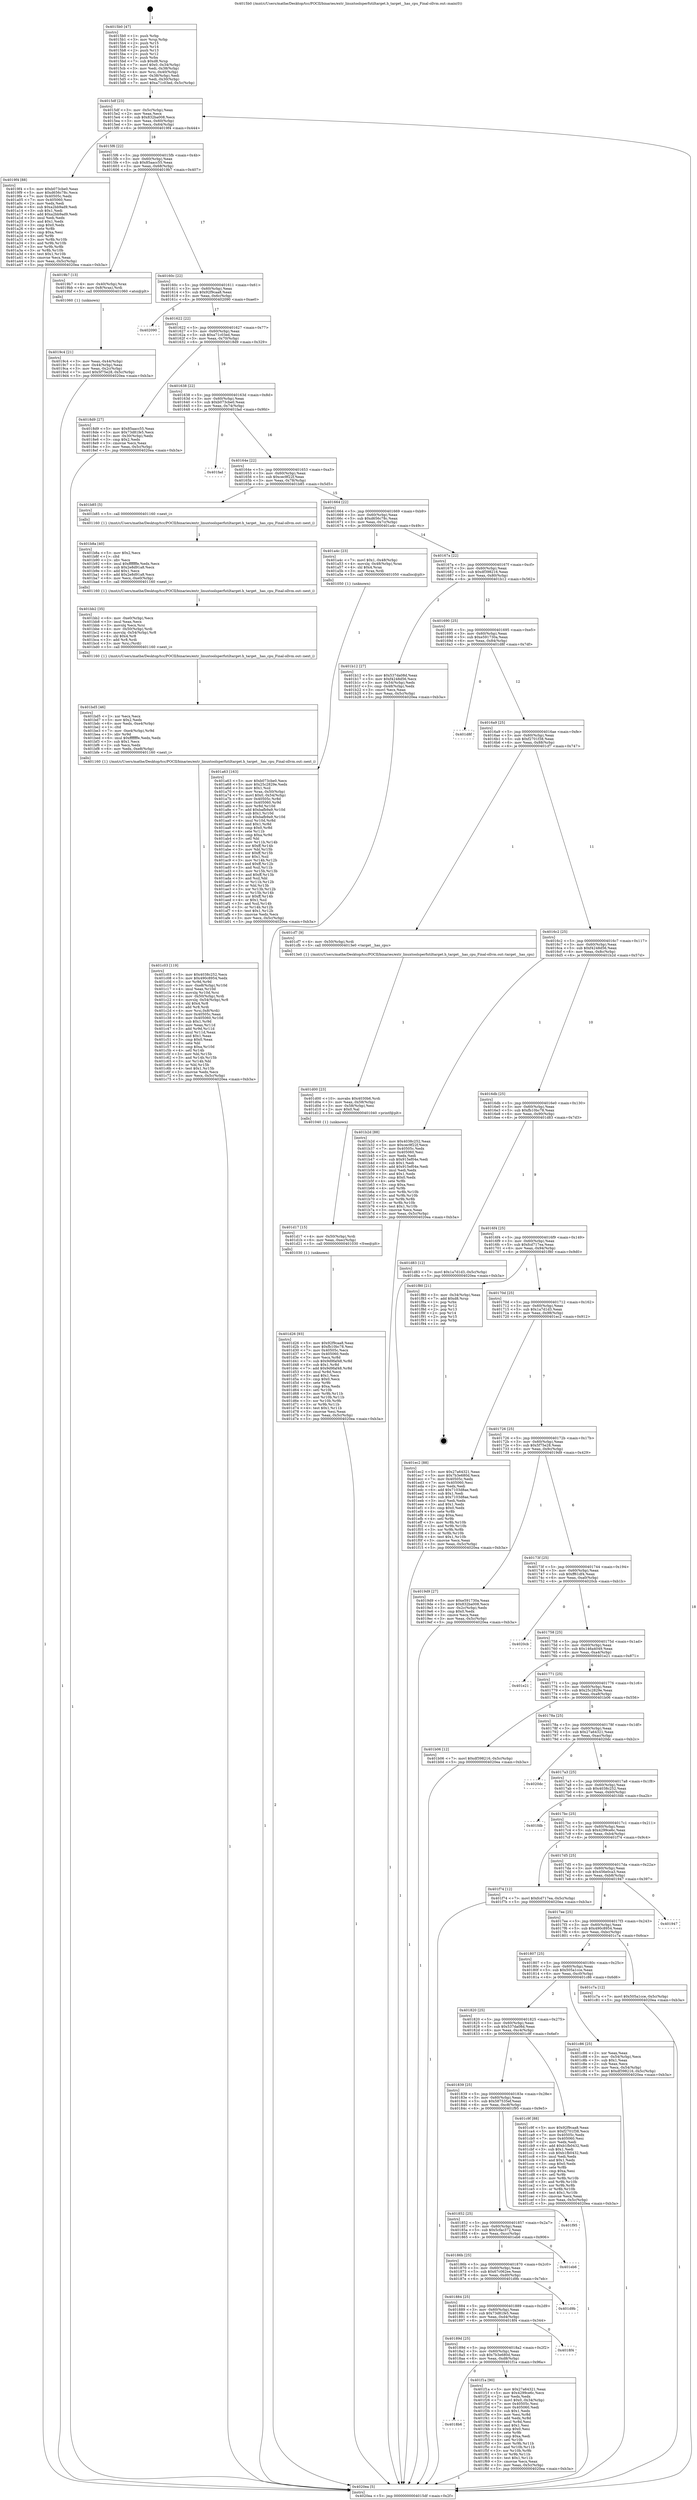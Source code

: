 digraph "0x4015b0" {
  label = "0x4015b0 (/mnt/c/Users/mathe/Desktop/tcc/POCII/binaries/extr_linuxtoolsperfutiltarget.h_target__has_cpu_Final-ollvm.out::main(0))"
  labelloc = "t"
  node[shape=record]

  Entry [label="",width=0.3,height=0.3,shape=circle,fillcolor=black,style=filled]
  "0x4015df" [label="{
     0x4015df [23]\l
     | [instrs]\l
     &nbsp;&nbsp;0x4015df \<+3\>: mov -0x5c(%rbp),%eax\l
     &nbsp;&nbsp;0x4015e2 \<+2\>: mov %eax,%ecx\l
     &nbsp;&nbsp;0x4015e4 \<+6\>: sub $0x832ba008,%ecx\l
     &nbsp;&nbsp;0x4015ea \<+3\>: mov %eax,-0x60(%rbp)\l
     &nbsp;&nbsp;0x4015ed \<+3\>: mov %ecx,-0x64(%rbp)\l
     &nbsp;&nbsp;0x4015f0 \<+6\>: je 00000000004019f4 \<main+0x444\>\l
  }"]
  "0x4019f4" [label="{
     0x4019f4 [88]\l
     | [instrs]\l
     &nbsp;&nbsp;0x4019f4 \<+5\>: mov $0xb073cbe0,%eax\l
     &nbsp;&nbsp;0x4019f9 \<+5\>: mov $0xd656c78c,%ecx\l
     &nbsp;&nbsp;0x4019fe \<+7\>: mov 0x40505c,%edx\l
     &nbsp;&nbsp;0x401a05 \<+7\>: mov 0x405060,%esi\l
     &nbsp;&nbsp;0x401a0c \<+2\>: mov %edx,%edi\l
     &nbsp;&nbsp;0x401a0e \<+6\>: sub $0xa2bb9ad9,%edi\l
     &nbsp;&nbsp;0x401a14 \<+3\>: sub $0x1,%edi\l
     &nbsp;&nbsp;0x401a17 \<+6\>: add $0xa2bb9ad9,%edi\l
     &nbsp;&nbsp;0x401a1d \<+3\>: imul %edi,%edx\l
     &nbsp;&nbsp;0x401a20 \<+3\>: and $0x1,%edx\l
     &nbsp;&nbsp;0x401a23 \<+3\>: cmp $0x0,%edx\l
     &nbsp;&nbsp;0x401a26 \<+4\>: sete %r8b\l
     &nbsp;&nbsp;0x401a2a \<+3\>: cmp $0xa,%esi\l
     &nbsp;&nbsp;0x401a2d \<+4\>: setl %r9b\l
     &nbsp;&nbsp;0x401a31 \<+3\>: mov %r8b,%r10b\l
     &nbsp;&nbsp;0x401a34 \<+3\>: and %r9b,%r10b\l
     &nbsp;&nbsp;0x401a37 \<+3\>: xor %r9b,%r8b\l
     &nbsp;&nbsp;0x401a3a \<+3\>: or %r8b,%r10b\l
     &nbsp;&nbsp;0x401a3d \<+4\>: test $0x1,%r10b\l
     &nbsp;&nbsp;0x401a41 \<+3\>: cmovne %ecx,%eax\l
     &nbsp;&nbsp;0x401a44 \<+3\>: mov %eax,-0x5c(%rbp)\l
     &nbsp;&nbsp;0x401a47 \<+5\>: jmp 00000000004020ea \<main+0xb3a\>\l
  }"]
  "0x4015f6" [label="{
     0x4015f6 [22]\l
     | [instrs]\l
     &nbsp;&nbsp;0x4015f6 \<+5\>: jmp 00000000004015fb \<main+0x4b\>\l
     &nbsp;&nbsp;0x4015fb \<+3\>: mov -0x60(%rbp),%eax\l
     &nbsp;&nbsp;0x4015fe \<+5\>: sub $0x85aacc55,%eax\l
     &nbsp;&nbsp;0x401603 \<+3\>: mov %eax,-0x68(%rbp)\l
     &nbsp;&nbsp;0x401606 \<+6\>: je 00000000004019b7 \<main+0x407\>\l
  }"]
  Exit [label="",width=0.3,height=0.3,shape=circle,fillcolor=black,style=filled,peripheries=2]
  "0x4019b7" [label="{
     0x4019b7 [13]\l
     | [instrs]\l
     &nbsp;&nbsp;0x4019b7 \<+4\>: mov -0x40(%rbp),%rax\l
     &nbsp;&nbsp;0x4019bb \<+4\>: mov 0x8(%rax),%rdi\l
     &nbsp;&nbsp;0x4019bf \<+5\>: call 0000000000401060 \<atoi@plt\>\l
     | [calls]\l
     &nbsp;&nbsp;0x401060 \{1\} (unknown)\l
  }"]
  "0x40160c" [label="{
     0x40160c [22]\l
     | [instrs]\l
     &nbsp;&nbsp;0x40160c \<+5\>: jmp 0000000000401611 \<main+0x61\>\l
     &nbsp;&nbsp;0x401611 \<+3\>: mov -0x60(%rbp),%eax\l
     &nbsp;&nbsp;0x401614 \<+5\>: sub $0x92f9caa8,%eax\l
     &nbsp;&nbsp;0x401619 \<+3\>: mov %eax,-0x6c(%rbp)\l
     &nbsp;&nbsp;0x40161c \<+6\>: je 0000000000402090 \<main+0xae0\>\l
  }"]
  "0x4018b6" [label="{
     0x4018b6\l
  }", style=dashed]
  "0x402090" [label="{
     0x402090\l
  }", style=dashed]
  "0x401622" [label="{
     0x401622 [22]\l
     | [instrs]\l
     &nbsp;&nbsp;0x401622 \<+5\>: jmp 0000000000401627 \<main+0x77\>\l
     &nbsp;&nbsp;0x401627 \<+3\>: mov -0x60(%rbp),%eax\l
     &nbsp;&nbsp;0x40162a \<+5\>: sub $0xa71c03ed,%eax\l
     &nbsp;&nbsp;0x40162f \<+3\>: mov %eax,-0x70(%rbp)\l
     &nbsp;&nbsp;0x401632 \<+6\>: je 00000000004018d9 \<main+0x329\>\l
  }"]
  "0x401f1a" [label="{
     0x401f1a [90]\l
     | [instrs]\l
     &nbsp;&nbsp;0x401f1a \<+5\>: mov $0x27a64321,%eax\l
     &nbsp;&nbsp;0x401f1f \<+5\>: mov $0x4299ce6c,%ecx\l
     &nbsp;&nbsp;0x401f24 \<+2\>: xor %edx,%edx\l
     &nbsp;&nbsp;0x401f26 \<+7\>: movl $0x0,-0x34(%rbp)\l
     &nbsp;&nbsp;0x401f2d \<+7\>: mov 0x40505c,%esi\l
     &nbsp;&nbsp;0x401f34 \<+7\>: mov 0x405060,%edi\l
     &nbsp;&nbsp;0x401f3b \<+3\>: sub $0x1,%edx\l
     &nbsp;&nbsp;0x401f3e \<+3\>: mov %esi,%r8d\l
     &nbsp;&nbsp;0x401f41 \<+3\>: add %edx,%r8d\l
     &nbsp;&nbsp;0x401f44 \<+4\>: imul %r8d,%esi\l
     &nbsp;&nbsp;0x401f48 \<+3\>: and $0x1,%esi\l
     &nbsp;&nbsp;0x401f4b \<+3\>: cmp $0x0,%esi\l
     &nbsp;&nbsp;0x401f4e \<+4\>: sete %r9b\l
     &nbsp;&nbsp;0x401f52 \<+3\>: cmp $0xa,%edi\l
     &nbsp;&nbsp;0x401f55 \<+4\>: setl %r10b\l
     &nbsp;&nbsp;0x401f59 \<+3\>: mov %r9b,%r11b\l
     &nbsp;&nbsp;0x401f5c \<+3\>: and %r10b,%r11b\l
     &nbsp;&nbsp;0x401f5f \<+3\>: xor %r10b,%r9b\l
     &nbsp;&nbsp;0x401f62 \<+3\>: or %r9b,%r11b\l
     &nbsp;&nbsp;0x401f65 \<+4\>: test $0x1,%r11b\l
     &nbsp;&nbsp;0x401f69 \<+3\>: cmovne %ecx,%eax\l
     &nbsp;&nbsp;0x401f6c \<+3\>: mov %eax,-0x5c(%rbp)\l
     &nbsp;&nbsp;0x401f6f \<+5\>: jmp 00000000004020ea \<main+0xb3a\>\l
  }"]
  "0x4018d9" [label="{
     0x4018d9 [27]\l
     | [instrs]\l
     &nbsp;&nbsp;0x4018d9 \<+5\>: mov $0x85aacc55,%eax\l
     &nbsp;&nbsp;0x4018de \<+5\>: mov $0x73d81fe5,%ecx\l
     &nbsp;&nbsp;0x4018e3 \<+3\>: mov -0x30(%rbp),%edx\l
     &nbsp;&nbsp;0x4018e6 \<+3\>: cmp $0x2,%edx\l
     &nbsp;&nbsp;0x4018e9 \<+3\>: cmovne %ecx,%eax\l
     &nbsp;&nbsp;0x4018ec \<+3\>: mov %eax,-0x5c(%rbp)\l
     &nbsp;&nbsp;0x4018ef \<+5\>: jmp 00000000004020ea \<main+0xb3a\>\l
  }"]
  "0x401638" [label="{
     0x401638 [22]\l
     | [instrs]\l
     &nbsp;&nbsp;0x401638 \<+5\>: jmp 000000000040163d \<main+0x8d\>\l
     &nbsp;&nbsp;0x40163d \<+3\>: mov -0x60(%rbp),%eax\l
     &nbsp;&nbsp;0x401640 \<+5\>: sub $0xb073cbe0,%eax\l
     &nbsp;&nbsp;0x401645 \<+3\>: mov %eax,-0x74(%rbp)\l
     &nbsp;&nbsp;0x401648 \<+6\>: je 0000000000401fad \<main+0x9fd\>\l
  }"]
  "0x4020ea" [label="{
     0x4020ea [5]\l
     | [instrs]\l
     &nbsp;&nbsp;0x4020ea \<+5\>: jmp 00000000004015df \<main+0x2f\>\l
  }"]
  "0x4015b0" [label="{
     0x4015b0 [47]\l
     | [instrs]\l
     &nbsp;&nbsp;0x4015b0 \<+1\>: push %rbp\l
     &nbsp;&nbsp;0x4015b1 \<+3\>: mov %rsp,%rbp\l
     &nbsp;&nbsp;0x4015b4 \<+2\>: push %r15\l
     &nbsp;&nbsp;0x4015b6 \<+2\>: push %r14\l
     &nbsp;&nbsp;0x4015b8 \<+2\>: push %r13\l
     &nbsp;&nbsp;0x4015ba \<+2\>: push %r12\l
     &nbsp;&nbsp;0x4015bc \<+1\>: push %rbx\l
     &nbsp;&nbsp;0x4015bd \<+7\>: sub $0xd8,%rsp\l
     &nbsp;&nbsp;0x4015c4 \<+7\>: movl $0x0,-0x34(%rbp)\l
     &nbsp;&nbsp;0x4015cb \<+3\>: mov %edi,-0x38(%rbp)\l
     &nbsp;&nbsp;0x4015ce \<+4\>: mov %rsi,-0x40(%rbp)\l
     &nbsp;&nbsp;0x4015d2 \<+3\>: mov -0x38(%rbp),%edi\l
     &nbsp;&nbsp;0x4015d5 \<+3\>: mov %edi,-0x30(%rbp)\l
     &nbsp;&nbsp;0x4015d8 \<+7\>: movl $0xa71c03ed,-0x5c(%rbp)\l
  }"]
  "0x4019c4" [label="{
     0x4019c4 [21]\l
     | [instrs]\l
     &nbsp;&nbsp;0x4019c4 \<+3\>: mov %eax,-0x44(%rbp)\l
     &nbsp;&nbsp;0x4019c7 \<+3\>: mov -0x44(%rbp),%eax\l
     &nbsp;&nbsp;0x4019ca \<+3\>: mov %eax,-0x2c(%rbp)\l
     &nbsp;&nbsp;0x4019cd \<+7\>: movl $0x5f75e28,-0x5c(%rbp)\l
     &nbsp;&nbsp;0x4019d4 \<+5\>: jmp 00000000004020ea \<main+0xb3a\>\l
  }"]
  "0x40189d" [label="{
     0x40189d [25]\l
     | [instrs]\l
     &nbsp;&nbsp;0x40189d \<+5\>: jmp 00000000004018a2 \<main+0x2f2\>\l
     &nbsp;&nbsp;0x4018a2 \<+3\>: mov -0x60(%rbp),%eax\l
     &nbsp;&nbsp;0x4018a5 \<+5\>: sub $0x7b3e680d,%eax\l
     &nbsp;&nbsp;0x4018aa \<+6\>: mov %eax,-0xd8(%rbp)\l
     &nbsp;&nbsp;0x4018b0 \<+6\>: je 0000000000401f1a \<main+0x96a\>\l
  }"]
  "0x401fad" [label="{
     0x401fad\l
  }", style=dashed]
  "0x40164e" [label="{
     0x40164e [22]\l
     | [instrs]\l
     &nbsp;&nbsp;0x40164e \<+5\>: jmp 0000000000401653 \<main+0xa3\>\l
     &nbsp;&nbsp;0x401653 \<+3\>: mov -0x60(%rbp),%eax\l
     &nbsp;&nbsp;0x401656 \<+5\>: sub $0xcec9f22f,%eax\l
     &nbsp;&nbsp;0x40165b \<+3\>: mov %eax,-0x78(%rbp)\l
     &nbsp;&nbsp;0x40165e \<+6\>: je 0000000000401b85 \<main+0x5d5\>\l
  }"]
  "0x4018f4" [label="{
     0x4018f4\l
  }", style=dashed]
  "0x401b85" [label="{
     0x401b85 [5]\l
     | [instrs]\l
     &nbsp;&nbsp;0x401b85 \<+5\>: call 0000000000401160 \<next_i\>\l
     | [calls]\l
     &nbsp;&nbsp;0x401160 \{1\} (/mnt/c/Users/mathe/Desktop/tcc/POCII/binaries/extr_linuxtoolsperfutiltarget.h_target__has_cpu_Final-ollvm.out::next_i)\l
  }"]
  "0x401664" [label="{
     0x401664 [22]\l
     | [instrs]\l
     &nbsp;&nbsp;0x401664 \<+5\>: jmp 0000000000401669 \<main+0xb9\>\l
     &nbsp;&nbsp;0x401669 \<+3\>: mov -0x60(%rbp),%eax\l
     &nbsp;&nbsp;0x40166c \<+5\>: sub $0xd656c78c,%eax\l
     &nbsp;&nbsp;0x401671 \<+3\>: mov %eax,-0x7c(%rbp)\l
     &nbsp;&nbsp;0x401674 \<+6\>: je 0000000000401a4c \<main+0x49c\>\l
  }"]
  "0x401884" [label="{
     0x401884 [25]\l
     | [instrs]\l
     &nbsp;&nbsp;0x401884 \<+5\>: jmp 0000000000401889 \<main+0x2d9\>\l
     &nbsp;&nbsp;0x401889 \<+3\>: mov -0x60(%rbp),%eax\l
     &nbsp;&nbsp;0x40188c \<+5\>: sub $0x73d81fe5,%eax\l
     &nbsp;&nbsp;0x401891 \<+6\>: mov %eax,-0xd4(%rbp)\l
     &nbsp;&nbsp;0x401897 \<+6\>: je 00000000004018f4 \<main+0x344\>\l
  }"]
  "0x401a4c" [label="{
     0x401a4c [23]\l
     | [instrs]\l
     &nbsp;&nbsp;0x401a4c \<+7\>: movl $0x1,-0x48(%rbp)\l
     &nbsp;&nbsp;0x401a53 \<+4\>: movslq -0x48(%rbp),%rax\l
     &nbsp;&nbsp;0x401a57 \<+4\>: shl $0x4,%rax\l
     &nbsp;&nbsp;0x401a5b \<+3\>: mov %rax,%rdi\l
     &nbsp;&nbsp;0x401a5e \<+5\>: call 0000000000401050 \<malloc@plt\>\l
     | [calls]\l
     &nbsp;&nbsp;0x401050 \{1\} (unknown)\l
  }"]
  "0x40167a" [label="{
     0x40167a [22]\l
     | [instrs]\l
     &nbsp;&nbsp;0x40167a \<+5\>: jmp 000000000040167f \<main+0xcf\>\l
     &nbsp;&nbsp;0x40167f \<+3\>: mov -0x60(%rbp),%eax\l
     &nbsp;&nbsp;0x401682 \<+5\>: sub $0xdf398216,%eax\l
     &nbsp;&nbsp;0x401687 \<+3\>: mov %eax,-0x80(%rbp)\l
     &nbsp;&nbsp;0x40168a \<+6\>: je 0000000000401b12 \<main+0x562\>\l
  }"]
  "0x401d9b" [label="{
     0x401d9b\l
  }", style=dashed]
  "0x401b12" [label="{
     0x401b12 [27]\l
     | [instrs]\l
     &nbsp;&nbsp;0x401b12 \<+5\>: mov $0x537da08d,%eax\l
     &nbsp;&nbsp;0x401b17 \<+5\>: mov $0xf4248d56,%ecx\l
     &nbsp;&nbsp;0x401b1c \<+3\>: mov -0x54(%rbp),%edx\l
     &nbsp;&nbsp;0x401b1f \<+3\>: cmp -0x48(%rbp),%edx\l
     &nbsp;&nbsp;0x401b22 \<+3\>: cmovl %ecx,%eax\l
     &nbsp;&nbsp;0x401b25 \<+3\>: mov %eax,-0x5c(%rbp)\l
     &nbsp;&nbsp;0x401b28 \<+5\>: jmp 00000000004020ea \<main+0xb3a\>\l
  }"]
  "0x401690" [label="{
     0x401690 [25]\l
     | [instrs]\l
     &nbsp;&nbsp;0x401690 \<+5\>: jmp 0000000000401695 \<main+0xe5\>\l
     &nbsp;&nbsp;0x401695 \<+3\>: mov -0x60(%rbp),%eax\l
     &nbsp;&nbsp;0x401698 \<+5\>: sub $0xe591730a,%eax\l
     &nbsp;&nbsp;0x40169d \<+6\>: mov %eax,-0x84(%rbp)\l
     &nbsp;&nbsp;0x4016a3 \<+6\>: je 0000000000401d8f \<main+0x7df\>\l
  }"]
  "0x40186b" [label="{
     0x40186b [25]\l
     | [instrs]\l
     &nbsp;&nbsp;0x40186b \<+5\>: jmp 0000000000401870 \<main+0x2c0\>\l
     &nbsp;&nbsp;0x401870 \<+3\>: mov -0x60(%rbp),%eax\l
     &nbsp;&nbsp;0x401873 \<+5\>: sub $0x67c062ee,%eax\l
     &nbsp;&nbsp;0x401878 \<+6\>: mov %eax,-0xd0(%rbp)\l
     &nbsp;&nbsp;0x40187e \<+6\>: je 0000000000401d9b \<main+0x7eb\>\l
  }"]
  "0x401d8f" [label="{
     0x401d8f\l
  }", style=dashed]
  "0x4016a9" [label="{
     0x4016a9 [25]\l
     | [instrs]\l
     &nbsp;&nbsp;0x4016a9 \<+5\>: jmp 00000000004016ae \<main+0xfe\>\l
     &nbsp;&nbsp;0x4016ae \<+3\>: mov -0x60(%rbp),%eax\l
     &nbsp;&nbsp;0x4016b1 \<+5\>: sub $0xf2701f38,%eax\l
     &nbsp;&nbsp;0x4016b6 \<+6\>: mov %eax,-0x88(%rbp)\l
     &nbsp;&nbsp;0x4016bc \<+6\>: je 0000000000401cf7 \<main+0x747\>\l
  }"]
  "0x401eb6" [label="{
     0x401eb6\l
  }", style=dashed]
  "0x401cf7" [label="{
     0x401cf7 [9]\l
     | [instrs]\l
     &nbsp;&nbsp;0x401cf7 \<+4\>: mov -0x50(%rbp),%rdi\l
     &nbsp;&nbsp;0x401cfb \<+5\>: call 00000000004013e0 \<target__has_cpu\>\l
     | [calls]\l
     &nbsp;&nbsp;0x4013e0 \{1\} (/mnt/c/Users/mathe/Desktop/tcc/POCII/binaries/extr_linuxtoolsperfutiltarget.h_target__has_cpu_Final-ollvm.out::target__has_cpu)\l
  }"]
  "0x4016c2" [label="{
     0x4016c2 [25]\l
     | [instrs]\l
     &nbsp;&nbsp;0x4016c2 \<+5\>: jmp 00000000004016c7 \<main+0x117\>\l
     &nbsp;&nbsp;0x4016c7 \<+3\>: mov -0x60(%rbp),%eax\l
     &nbsp;&nbsp;0x4016ca \<+5\>: sub $0xf4248d56,%eax\l
     &nbsp;&nbsp;0x4016cf \<+6\>: mov %eax,-0x8c(%rbp)\l
     &nbsp;&nbsp;0x4016d5 \<+6\>: je 0000000000401b2d \<main+0x57d\>\l
  }"]
  "0x401852" [label="{
     0x401852 [25]\l
     | [instrs]\l
     &nbsp;&nbsp;0x401852 \<+5\>: jmp 0000000000401857 \<main+0x2a7\>\l
     &nbsp;&nbsp;0x401857 \<+3\>: mov -0x60(%rbp),%eax\l
     &nbsp;&nbsp;0x40185a \<+5\>: sub $0x5cfac372,%eax\l
     &nbsp;&nbsp;0x40185f \<+6\>: mov %eax,-0xcc(%rbp)\l
     &nbsp;&nbsp;0x401865 \<+6\>: je 0000000000401eb6 \<main+0x906\>\l
  }"]
  "0x401b2d" [label="{
     0x401b2d [88]\l
     | [instrs]\l
     &nbsp;&nbsp;0x401b2d \<+5\>: mov $0x4038c252,%eax\l
     &nbsp;&nbsp;0x401b32 \<+5\>: mov $0xcec9f22f,%ecx\l
     &nbsp;&nbsp;0x401b37 \<+7\>: mov 0x40505c,%edx\l
     &nbsp;&nbsp;0x401b3e \<+7\>: mov 0x405060,%esi\l
     &nbsp;&nbsp;0x401b45 \<+2\>: mov %edx,%edi\l
     &nbsp;&nbsp;0x401b47 \<+6\>: sub $0x915ef04e,%edi\l
     &nbsp;&nbsp;0x401b4d \<+3\>: sub $0x1,%edi\l
     &nbsp;&nbsp;0x401b50 \<+6\>: add $0x915ef04e,%edi\l
     &nbsp;&nbsp;0x401b56 \<+3\>: imul %edi,%edx\l
     &nbsp;&nbsp;0x401b59 \<+3\>: and $0x1,%edx\l
     &nbsp;&nbsp;0x401b5c \<+3\>: cmp $0x0,%edx\l
     &nbsp;&nbsp;0x401b5f \<+4\>: sete %r8b\l
     &nbsp;&nbsp;0x401b63 \<+3\>: cmp $0xa,%esi\l
     &nbsp;&nbsp;0x401b66 \<+4\>: setl %r9b\l
     &nbsp;&nbsp;0x401b6a \<+3\>: mov %r8b,%r10b\l
     &nbsp;&nbsp;0x401b6d \<+3\>: and %r9b,%r10b\l
     &nbsp;&nbsp;0x401b70 \<+3\>: xor %r9b,%r8b\l
     &nbsp;&nbsp;0x401b73 \<+3\>: or %r8b,%r10b\l
     &nbsp;&nbsp;0x401b76 \<+4\>: test $0x1,%r10b\l
     &nbsp;&nbsp;0x401b7a \<+3\>: cmovne %ecx,%eax\l
     &nbsp;&nbsp;0x401b7d \<+3\>: mov %eax,-0x5c(%rbp)\l
     &nbsp;&nbsp;0x401b80 \<+5\>: jmp 00000000004020ea \<main+0xb3a\>\l
  }"]
  "0x4016db" [label="{
     0x4016db [25]\l
     | [instrs]\l
     &nbsp;&nbsp;0x4016db \<+5\>: jmp 00000000004016e0 \<main+0x130\>\l
     &nbsp;&nbsp;0x4016e0 \<+3\>: mov -0x60(%rbp),%eax\l
     &nbsp;&nbsp;0x4016e3 \<+5\>: sub $0xfb10bc78,%eax\l
     &nbsp;&nbsp;0x4016e8 \<+6\>: mov %eax,-0x90(%rbp)\l
     &nbsp;&nbsp;0x4016ee \<+6\>: je 0000000000401d83 \<main+0x7d3\>\l
  }"]
  "0x401f95" [label="{
     0x401f95\l
  }", style=dashed]
  "0x401d83" [label="{
     0x401d83 [12]\l
     | [instrs]\l
     &nbsp;&nbsp;0x401d83 \<+7\>: movl $0x1a7d1d3,-0x5c(%rbp)\l
     &nbsp;&nbsp;0x401d8a \<+5\>: jmp 00000000004020ea \<main+0xb3a\>\l
  }"]
  "0x4016f4" [label="{
     0x4016f4 [25]\l
     | [instrs]\l
     &nbsp;&nbsp;0x4016f4 \<+5\>: jmp 00000000004016f9 \<main+0x149\>\l
     &nbsp;&nbsp;0x4016f9 \<+3\>: mov -0x60(%rbp),%eax\l
     &nbsp;&nbsp;0x4016fc \<+5\>: sub $0xfcd717ea,%eax\l
     &nbsp;&nbsp;0x401701 \<+6\>: mov %eax,-0x94(%rbp)\l
     &nbsp;&nbsp;0x401707 \<+6\>: je 0000000000401f80 \<main+0x9d0\>\l
  }"]
  "0x401d26" [label="{
     0x401d26 [93]\l
     | [instrs]\l
     &nbsp;&nbsp;0x401d26 \<+5\>: mov $0x92f9caa8,%eax\l
     &nbsp;&nbsp;0x401d2b \<+5\>: mov $0xfb10bc78,%esi\l
     &nbsp;&nbsp;0x401d30 \<+7\>: mov 0x40505c,%ecx\l
     &nbsp;&nbsp;0x401d37 \<+7\>: mov 0x405060,%edx\l
     &nbsp;&nbsp;0x401d3e \<+3\>: mov %ecx,%r8d\l
     &nbsp;&nbsp;0x401d41 \<+7\>: sub $0x9d9faf48,%r8d\l
     &nbsp;&nbsp;0x401d48 \<+4\>: sub $0x1,%r8d\l
     &nbsp;&nbsp;0x401d4c \<+7\>: add $0x9d9faf48,%r8d\l
     &nbsp;&nbsp;0x401d53 \<+4\>: imul %r8d,%ecx\l
     &nbsp;&nbsp;0x401d57 \<+3\>: and $0x1,%ecx\l
     &nbsp;&nbsp;0x401d5a \<+3\>: cmp $0x0,%ecx\l
     &nbsp;&nbsp;0x401d5d \<+4\>: sete %r9b\l
     &nbsp;&nbsp;0x401d61 \<+3\>: cmp $0xa,%edx\l
     &nbsp;&nbsp;0x401d64 \<+4\>: setl %r10b\l
     &nbsp;&nbsp;0x401d68 \<+3\>: mov %r9b,%r11b\l
     &nbsp;&nbsp;0x401d6b \<+3\>: and %r10b,%r11b\l
     &nbsp;&nbsp;0x401d6e \<+3\>: xor %r10b,%r9b\l
     &nbsp;&nbsp;0x401d71 \<+3\>: or %r9b,%r11b\l
     &nbsp;&nbsp;0x401d74 \<+4\>: test $0x1,%r11b\l
     &nbsp;&nbsp;0x401d78 \<+3\>: cmovne %esi,%eax\l
     &nbsp;&nbsp;0x401d7b \<+3\>: mov %eax,-0x5c(%rbp)\l
     &nbsp;&nbsp;0x401d7e \<+5\>: jmp 00000000004020ea \<main+0xb3a\>\l
  }"]
  "0x401f80" [label="{
     0x401f80 [21]\l
     | [instrs]\l
     &nbsp;&nbsp;0x401f80 \<+3\>: mov -0x34(%rbp),%eax\l
     &nbsp;&nbsp;0x401f83 \<+7\>: add $0xd8,%rsp\l
     &nbsp;&nbsp;0x401f8a \<+1\>: pop %rbx\l
     &nbsp;&nbsp;0x401f8b \<+2\>: pop %r12\l
     &nbsp;&nbsp;0x401f8d \<+2\>: pop %r13\l
     &nbsp;&nbsp;0x401f8f \<+2\>: pop %r14\l
     &nbsp;&nbsp;0x401f91 \<+2\>: pop %r15\l
     &nbsp;&nbsp;0x401f93 \<+1\>: pop %rbp\l
     &nbsp;&nbsp;0x401f94 \<+1\>: ret\l
  }"]
  "0x40170d" [label="{
     0x40170d [25]\l
     | [instrs]\l
     &nbsp;&nbsp;0x40170d \<+5\>: jmp 0000000000401712 \<main+0x162\>\l
     &nbsp;&nbsp;0x401712 \<+3\>: mov -0x60(%rbp),%eax\l
     &nbsp;&nbsp;0x401715 \<+5\>: sub $0x1a7d1d3,%eax\l
     &nbsp;&nbsp;0x40171a \<+6\>: mov %eax,-0x98(%rbp)\l
     &nbsp;&nbsp;0x401720 \<+6\>: je 0000000000401ec2 \<main+0x912\>\l
  }"]
  "0x401d17" [label="{
     0x401d17 [15]\l
     | [instrs]\l
     &nbsp;&nbsp;0x401d17 \<+4\>: mov -0x50(%rbp),%rdi\l
     &nbsp;&nbsp;0x401d1b \<+6\>: mov %eax,-0xec(%rbp)\l
     &nbsp;&nbsp;0x401d21 \<+5\>: call 0000000000401030 \<free@plt\>\l
     | [calls]\l
     &nbsp;&nbsp;0x401030 \{1\} (unknown)\l
  }"]
  "0x401ec2" [label="{
     0x401ec2 [88]\l
     | [instrs]\l
     &nbsp;&nbsp;0x401ec2 \<+5\>: mov $0x27a64321,%eax\l
     &nbsp;&nbsp;0x401ec7 \<+5\>: mov $0x7b3e680d,%ecx\l
     &nbsp;&nbsp;0x401ecc \<+7\>: mov 0x40505c,%edx\l
     &nbsp;&nbsp;0x401ed3 \<+7\>: mov 0x405060,%esi\l
     &nbsp;&nbsp;0x401eda \<+2\>: mov %edx,%edi\l
     &nbsp;&nbsp;0x401edc \<+6\>: add $0x7103d8ae,%edi\l
     &nbsp;&nbsp;0x401ee2 \<+3\>: sub $0x1,%edi\l
     &nbsp;&nbsp;0x401ee5 \<+6\>: sub $0x7103d8ae,%edi\l
     &nbsp;&nbsp;0x401eeb \<+3\>: imul %edi,%edx\l
     &nbsp;&nbsp;0x401eee \<+3\>: and $0x1,%edx\l
     &nbsp;&nbsp;0x401ef1 \<+3\>: cmp $0x0,%edx\l
     &nbsp;&nbsp;0x401ef4 \<+4\>: sete %r8b\l
     &nbsp;&nbsp;0x401ef8 \<+3\>: cmp $0xa,%esi\l
     &nbsp;&nbsp;0x401efb \<+4\>: setl %r9b\l
     &nbsp;&nbsp;0x401eff \<+3\>: mov %r8b,%r10b\l
     &nbsp;&nbsp;0x401f02 \<+3\>: and %r9b,%r10b\l
     &nbsp;&nbsp;0x401f05 \<+3\>: xor %r9b,%r8b\l
     &nbsp;&nbsp;0x401f08 \<+3\>: or %r8b,%r10b\l
     &nbsp;&nbsp;0x401f0b \<+4\>: test $0x1,%r10b\l
     &nbsp;&nbsp;0x401f0f \<+3\>: cmovne %ecx,%eax\l
     &nbsp;&nbsp;0x401f12 \<+3\>: mov %eax,-0x5c(%rbp)\l
     &nbsp;&nbsp;0x401f15 \<+5\>: jmp 00000000004020ea \<main+0xb3a\>\l
  }"]
  "0x401726" [label="{
     0x401726 [25]\l
     | [instrs]\l
     &nbsp;&nbsp;0x401726 \<+5\>: jmp 000000000040172b \<main+0x17b\>\l
     &nbsp;&nbsp;0x40172b \<+3\>: mov -0x60(%rbp),%eax\l
     &nbsp;&nbsp;0x40172e \<+5\>: sub $0x5f75e28,%eax\l
     &nbsp;&nbsp;0x401733 \<+6\>: mov %eax,-0x9c(%rbp)\l
     &nbsp;&nbsp;0x401739 \<+6\>: je 00000000004019d9 \<main+0x429\>\l
  }"]
  "0x401d00" [label="{
     0x401d00 [23]\l
     | [instrs]\l
     &nbsp;&nbsp;0x401d00 \<+10\>: movabs $0x4030b6,%rdi\l
     &nbsp;&nbsp;0x401d0a \<+3\>: mov %eax,-0x58(%rbp)\l
     &nbsp;&nbsp;0x401d0d \<+3\>: mov -0x58(%rbp),%esi\l
     &nbsp;&nbsp;0x401d10 \<+2\>: mov $0x0,%al\l
     &nbsp;&nbsp;0x401d12 \<+5\>: call 0000000000401040 \<printf@plt\>\l
     | [calls]\l
     &nbsp;&nbsp;0x401040 \{1\} (unknown)\l
  }"]
  "0x4019d9" [label="{
     0x4019d9 [27]\l
     | [instrs]\l
     &nbsp;&nbsp;0x4019d9 \<+5\>: mov $0xe591730a,%eax\l
     &nbsp;&nbsp;0x4019de \<+5\>: mov $0x832ba008,%ecx\l
     &nbsp;&nbsp;0x4019e3 \<+3\>: mov -0x2c(%rbp),%edx\l
     &nbsp;&nbsp;0x4019e6 \<+3\>: cmp $0x0,%edx\l
     &nbsp;&nbsp;0x4019e9 \<+3\>: cmove %ecx,%eax\l
     &nbsp;&nbsp;0x4019ec \<+3\>: mov %eax,-0x5c(%rbp)\l
     &nbsp;&nbsp;0x4019ef \<+5\>: jmp 00000000004020ea \<main+0xb3a\>\l
  }"]
  "0x40173f" [label="{
     0x40173f [25]\l
     | [instrs]\l
     &nbsp;&nbsp;0x40173f \<+5\>: jmp 0000000000401744 \<main+0x194\>\l
     &nbsp;&nbsp;0x401744 \<+3\>: mov -0x60(%rbp),%eax\l
     &nbsp;&nbsp;0x401747 \<+5\>: sub $0xff61df4,%eax\l
     &nbsp;&nbsp;0x40174c \<+6\>: mov %eax,-0xa0(%rbp)\l
     &nbsp;&nbsp;0x401752 \<+6\>: je 00000000004020cb \<main+0xb1b\>\l
  }"]
  "0x401a63" [label="{
     0x401a63 [163]\l
     | [instrs]\l
     &nbsp;&nbsp;0x401a63 \<+5\>: mov $0xb073cbe0,%ecx\l
     &nbsp;&nbsp;0x401a68 \<+5\>: mov $0x25c2829e,%edx\l
     &nbsp;&nbsp;0x401a6d \<+3\>: mov $0x1,%sil\l
     &nbsp;&nbsp;0x401a70 \<+4\>: mov %rax,-0x50(%rbp)\l
     &nbsp;&nbsp;0x401a74 \<+7\>: movl $0x0,-0x54(%rbp)\l
     &nbsp;&nbsp;0x401a7b \<+8\>: mov 0x40505c,%r8d\l
     &nbsp;&nbsp;0x401a83 \<+8\>: mov 0x405060,%r9d\l
     &nbsp;&nbsp;0x401a8b \<+3\>: mov %r8d,%r10d\l
     &nbsp;&nbsp;0x401a8e \<+7\>: add $0xbafb9a9,%r10d\l
     &nbsp;&nbsp;0x401a95 \<+4\>: sub $0x1,%r10d\l
     &nbsp;&nbsp;0x401a99 \<+7\>: sub $0xbafb9a9,%r10d\l
     &nbsp;&nbsp;0x401aa0 \<+4\>: imul %r10d,%r8d\l
     &nbsp;&nbsp;0x401aa4 \<+4\>: and $0x1,%r8d\l
     &nbsp;&nbsp;0x401aa8 \<+4\>: cmp $0x0,%r8d\l
     &nbsp;&nbsp;0x401aac \<+4\>: sete %r11b\l
     &nbsp;&nbsp;0x401ab0 \<+4\>: cmp $0xa,%r9d\l
     &nbsp;&nbsp;0x401ab4 \<+3\>: setl %bl\l
     &nbsp;&nbsp;0x401ab7 \<+3\>: mov %r11b,%r14b\l
     &nbsp;&nbsp;0x401aba \<+4\>: xor $0xff,%r14b\l
     &nbsp;&nbsp;0x401abe \<+3\>: mov %bl,%r15b\l
     &nbsp;&nbsp;0x401ac1 \<+4\>: xor $0xff,%r15b\l
     &nbsp;&nbsp;0x401ac5 \<+4\>: xor $0x1,%sil\l
     &nbsp;&nbsp;0x401ac9 \<+3\>: mov %r14b,%r12b\l
     &nbsp;&nbsp;0x401acc \<+4\>: and $0xff,%r12b\l
     &nbsp;&nbsp;0x401ad0 \<+3\>: and %sil,%r11b\l
     &nbsp;&nbsp;0x401ad3 \<+3\>: mov %r15b,%r13b\l
     &nbsp;&nbsp;0x401ad6 \<+4\>: and $0xff,%r13b\l
     &nbsp;&nbsp;0x401ada \<+3\>: and %sil,%bl\l
     &nbsp;&nbsp;0x401add \<+3\>: or %r11b,%r12b\l
     &nbsp;&nbsp;0x401ae0 \<+3\>: or %bl,%r13b\l
     &nbsp;&nbsp;0x401ae3 \<+3\>: xor %r13b,%r12b\l
     &nbsp;&nbsp;0x401ae6 \<+3\>: or %r15b,%r14b\l
     &nbsp;&nbsp;0x401ae9 \<+4\>: xor $0xff,%r14b\l
     &nbsp;&nbsp;0x401aed \<+4\>: or $0x1,%sil\l
     &nbsp;&nbsp;0x401af1 \<+3\>: and %sil,%r14b\l
     &nbsp;&nbsp;0x401af4 \<+3\>: or %r14b,%r12b\l
     &nbsp;&nbsp;0x401af7 \<+4\>: test $0x1,%r12b\l
     &nbsp;&nbsp;0x401afb \<+3\>: cmovne %edx,%ecx\l
     &nbsp;&nbsp;0x401afe \<+3\>: mov %ecx,-0x5c(%rbp)\l
     &nbsp;&nbsp;0x401b01 \<+5\>: jmp 00000000004020ea \<main+0xb3a\>\l
  }"]
  "0x401839" [label="{
     0x401839 [25]\l
     | [instrs]\l
     &nbsp;&nbsp;0x401839 \<+5\>: jmp 000000000040183e \<main+0x28e\>\l
     &nbsp;&nbsp;0x40183e \<+3\>: mov -0x60(%rbp),%eax\l
     &nbsp;&nbsp;0x401841 \<+5\>: sub $0x587535ef,%eax\l
     &nbsp;&nbsp;0x401846 \<+6\>: mov %eax,-0xc8(%rbp)\l
     &nbsp;&nbsp;0x40184c \<+6\>: je 0000000000401f95 \<main+0x9e5\>\l
  }"]
  "0x4020cb" [label="{
     0x4020cb\l
  }", style=dashed]
  "0x401758" [label="{
     0x401758 [25]\l
     | [instrs]\l
     &nbsp;&nbsp;0x401758 \<+5\>: jmp 000000000040175d \<main+0x1ad\>\l
     &nbsp;&nbsp;0x40175d \<+3\>: mov -0x60(%rbp),%eax\l
     &nbsp;&nbsp;0x401760 \<+5\>: sub $0x146a4049,%eax\l
     &nbsp;&nbsp;0x401765 \<+6\>: mov %eax,-0xa4(%rbp)\l
     &nbsp;&nbsp;0x40176b \<+6\>: je 0000000000401e21 \<main+0x871\>\l
  }"]
  "0x401c9f" [label="{
     0x401c9f [88]\l
     | [instrs]\l
     &nbsp;&nbsp;0x401c9f \<+5\>: mov $0x92f9caa8,%eax\l
     &nbsp;&nbsp;0x401ca4 \<+5\>: mov $0xf2701f38,%ecx\l
     &nbsp;&nbsp;0x401ca9 \<+7\>: mov 0x40505c,%edx\l
     &nbsp;&nbsp;0x401cb0 \<+7\>: mov 0x405060,%esi\l
     &nbsp;&nbsp;0x401cb7 \<+2\>: mov %edx,%edi\l
     &nbsp;&nbsp;0x401cb9 \<+6\>: add $0xb1fb0432,%edi\l
     &nbsp;&nbsp;0x401cbf \<+3\>: sub $0x1,%edi\l
     &nbsp;&nbsp;0x401cc2 \<+6\>: sub $0xb1fb0432,%edi\l
     &nbsp;&nbsp;0x401cc8 \<+3\>: imul %edi,%edx\l
     &nbsp;&nbsp;0x401ccb \<+3\>: and $0x1,%edx\l
     &nbsp;&nbsp;0x401cce \<+3\>: cmp $0x0,%edx\l
     &nbsp;&nbsp;0x401cd1 \<+4\>: sete %r8b\l
     &nbsp;&nbsp;0x401cd5 \<+3\>: cmp $0xa,%esi\l
     &nbsp;&nbsp;0x401cd8 \<+4\>: setl %r9b\l
     &nbsp;&nbsp;0x401cdc \<+3\>: mov %r8b,%r10b\l
     &nbsp;&nbsp;0x401cdf \<+3\>: and %r9b,%r10b\l
     &nbsp;&nbsp;0x401ce2 \<+3\>: xor %r9b,%r8b\l
     &nbsp;&nbsp;0x401ce5 \<+3\>: or %r8b,%r10b\l
     &nbsp;&nbsp;0x401ce8 \<+4\>: test $0x1,%r10b\l
     &nbsp;&nbsp;0x401cec \<+3\>: cmovne %ecx,%eax\l
     &nbsp;&nbsp;0x401cef \<+3\>: mov %eax,-0x5c(%rbp)\l
     &nbsp;&nbsp;0x401cf2 \<+5\>: jmp 00000000004020ea \<main+0xb3a\>\l
  }"]
  "0x401e21" [label="{
     0x401e21\l
  }", style=dashed]
  "0x401771" [label="{
     0x401771 [25]\l
     | [instrs]\l
     &nbsp;&nbsp;0x401771 \<+5\>: jmp 0000000000401776 \<main+0x1c6\>\l
     &nbsp;&nbsp;0x401776 \<+3\>: mov -0x60(%rbp),%eax\l
     &nbsp;&nbsp;0x401779 \<+5\>: sub $0x25c2829e,%eax\l
     &nbsp;&nbsp;0x40177e \<+6\>: mov %eax,-0xa8(%rbp)\l
     &nbsp;&nbsp;0x401784 \<+6\>: je 0000000000401b06 \<main+0x556\>\l
  }"]
  "0x401820" [label="{
     0x401820 [25]\l
     | [instrs]\l
     &nbsp;&nbsp;0x401820 \<+5\>: jmp 0000000000401825 \<main+0x275\>\l
     &nbsp;&nbsp;0x401825 \<+3\>: mov -0x60(%rbp),%eax\l
     &nbsp;&nbsp;0x401828 \<+5\>: sub $0x537da08d,%eax\l
     &nbsp;&nbsp;0x40182d \<+6\>: mov %eax,-0xc4(%rbp)\l
     &nbsp;&nbsp;0x401833 \<+6\>: je 0000000000401c9f \<main+0x6ef\>\l
  }"]
  "0x401b06" [label="{
     0x401b06 [12]\l
     | [instrs]\l
     &nbsp;&nbsp;0x401b06 \<+7\>: movl $0xdf398216,-0x5c(%rbp)\l
     &nbsp;&nbsp;0x401b0d \<+5\>: jmp 00000000004020ea \<main+0xb3a\>\l
  }"]
  "0x40178a" [label="{
     0x40178a [25]\l
     | [instrs]\l
     &nbsp;&nbsp;0x40178a \<+5\>: jmp 000000000040178f \<main+0x1df\>\l
     &nbsp;&nbsp;0x40178f \<+3\>: mov -0x60(%rbp),%eax\l
     &nbsp;&nbsp;0x401792 \<+5\>: sub $0x27a64321,%eax\l
     &nbsp;&nbsp;0x401797 \<+6\>: mov %eax,-0xac(%rbp)\l
     &nbsp;&nbsp;0x40179d \<+6\>: je 00000000004020dc \<main+0xb2c\>\l
  }"]
  "0x401b8a" [label="{
     0x401b8a [40]\l
     | [instrs]\l
     &nbsp;&nbsp;0x401b8a \<+5\>: mov $0x2,%ecx\l
     &nbsp;&nbsp;0x401b8f \<+1\>: cltd\l
     &nbsp;&nbsp;0x401b90 \<+2\>: idiv %ecx\l
     &nbsp;&nbsp;0x401b92 \<+6\>: imul $0xfffffffe,%edx,%ecx\l
     &nbsp;&nbsp;0x401b98 \<+6\>: sub $0x2e8d91a8,%ecx\l
     &nbsp;&nbsp;0x401b9e \<+3\>: add $0x1,%ecx\l
     &nbsp;&nbsp;0x401ba1 \<+6\>: add $0x2e8d91a8,%ecx\l
     &nbsp;&nbsp;0x401ba7 \<+6\>: mov %ecx,-0xe0(%rbp)\l
     &nbsp;&nbsp;0x401bad \<+5\>: call 0000000000401160 \<next_i\>\l
     | [calls]\l
     &nbsp;&nbsp;0x401160 \{1\} (/mnt/c/Users/mathe/Desktop/tcc/POCII/binaries/extr_linuxtoolsperfutiltarget.h_target__has_cpu_Final-ollvm.out::next_i)\l
  }"]
  "0x401bb2" [label="{
     0x401bb2 [35]\l
     | [instrs]\l
     &nbsp;&nbsp;0x401bb2 \<+6\>: mov -0xe0(%rbp),%ecx\l
     &nbsp;&nbsp;0x401bb8 \<+3\>: imul %eax,%ecx\l
     &nbsp;&nbsp;0x401bbb \<+3\>: movslq %ecx,%rsi\l
     &nbsp;&nbsp;0x401bbe \<+4\>: mov -0x50(%rbp),%rdi\l
     &nbsp;&nbsp;0x401bc2 \<+4\>: movslq -0x54(%rbp),%r8\l
     &nbsp;&nbsp;0x401bc6 \<+4\>: shl $0x4,%r8\l
     &nbsp;&nbsp;0x401bca \<+3\>: add %r8,%rdi\l
     &nbsp;&nbsp;0x401bcd \<+3\>: mov %rsi,(%rdi)\l
     &nbsp;&nbsp;0x401bd0 \<+5\>: call 0000000000401160 \<next_i\>\l
     | [calls]\l
     &nbsp;&nbsp;0x401160 \{1\} (/mnt/c/Users/mathe/Desktop/tcc/POCII/binaries/extr_linuxtoolsperfutiltarget.h_target__has_cpu_Final-ollvm.out::next_i)\l
  }"]
  "0x401bd5" [label="{
     0x401bd5 [46]\l
     | [instrs]\l
     &nbsp;&nbsp;0x401bd5 \<+2\>: xor %ecx,%ecx\l
     &nbsp;&nbsp;0x401bd7 \<+5\>: mov $0x2,%edx\l
     &nbsp;&nbsp;0x401bdc \<+6\>: mov %edx,-0xe4(%rbp)\l
     &nbsp;&nbsp;0x401be2 \<+1\>: cltd\l
     &nbsp;&nbsp;0x401be3 \<+7\>: mov -0xe4(%rbp),%r9d\l
     &nbsp;&nbsp;0x401bea \<+3\>: idiv %r9d\l
     &nbsp;&nbsp;0x401bed \<+6\>: imul $0xfffffffe,%edx,%edx\l
     &nbsp;&nbsp;0x401bf3 \<+3\>: sub $0x1,%ecx\l
     &nbsp;&nbsp;0x401bf6 \<+2\>: sub %ecx,%edx\l
     &nbsp;&nbsp;0x401bf8 \<+6\>: mov %edx,-0xe8(%rbp)\l
     &nbsp;&nbsp;0x401bfe \<+5\>: call 0000000000401160 \<next_i\>\l
     | [calls]\l
     &nbsp;&nbsp;0x401160 \{1\} (/mnt/c/Users/mathe/Desktop/tcc/POCII/binaries/extr_linuxtoolsperfutiltarget.h_target__has_cpu_Final-ollvm.out::next_i)\l
  }"]
  "0x401c03" [label="{
     0x401c03 [119]\l
     | [instrs]\l
     &nbsp;&nbsp;0x401c03 \<+5\>: mov $0x4038c252,%ecx\l
     &nbsp;&nbsp;0x401c08 \<+5\>: mov $0x490c8954,%edx\l
     &nbsp;&nbsp;0x401c0d \<+3\>: xor %r9d,%r9d\l
     &nbsp;&nbsp;0x401c10 \<+7\>: mov -0xe8(%rbp),%r10d\l
     &nbsp;&nbsp;0x401c17 \<+4\>: imul %eax,%r10d\l
     &nbsp;&nbsp;0x401c1b \<+3\>: movslq %r10d,%rsi\l
     &nbsp;&nbsp;0x401c1e \<+4\>: mov -0x50(%rbp),%rdi\l
     &nbsp;&nbsp;0x401c22 \<+4\>: movslq -0x54(%rbp),%r8\l
     &nbsp;&nbsp;0x401c26 \<+4\>: shl $0x4,%r8\l
     &nbsp;&nbsp;0x401c2a \<+3\>: add %r8,%rdi\l
     &nbsp;&nbsp;0x401c2d \<+4\>: mov %rsi,0x8(%rdi)\l
     &nbsp;&nbsp;0x401c31 \<+7\>: mov 0x40505c,%eax\l
     &nbsp;&nbsp;0x401c38 \<+8\>: mov 0x405060,%r10d\l
     &nbsp;&nbsp;0x401c40 \<+4\>: sub $0x1,%r9d\l
     &nbsp;&nbsp;0x401c44 \<+3\>: mov %eax,%r11d\l
     &nbsp;&nbsp;0x401c47 \<+3\>: add %r9d,%r11d\l
     &nbsp;&nbsp;0x401c4a \<+4\>: imul %r11d,%eax\l
     &nbsp;&nbsp;0x401c4e \<+3\>: and $0x1,%eax\l
     &nbsp;&nbsp;0x401c51 \<+3\>: cmp $0x0,%eax\l
     &nbsp;&nbsp;0x401c54 \<+3\>: sete %bl\l
     &nbsp;&nbsp;0x401c57 \<+4\>: cmp $0xa,%r10d\l
     &nbsp;&nbsp;0x401c5b \<+4\>: setl %r14b\l
     &nbsp;&nbsp;0x401c5f \<+3\>: mov %bl,%r15b\l
     &nbsp;&nbsp;0x401c62 \<+3\>: and %r14b,%r15b\l
     &nbsp;&nbsp;0x401c65 \<+3\>: xor %r14b,%bl\l
     &nbsp;&nbsp;0x401c68 \<+3\>: or %bl,%r15b\l
     &nbsp;&nbsp;0x401c6b \<+4\>: test $0x1,%r15b\l
     &nbsp;&nbsp;0x401c6f \<+3\>: cmovne %edx,%ecx\l
     &nbsp;&nbsp;0x401c72 \<+3\>: mov %ecx,-0x5c(%rbp)\l
     &nbsp;&nbsp;0x401c75 \<+5\>: jmp 00000000004020ea \<main+0xb3a\>\l
  }"]
  "0x401c86" [label="{
     0x401c86 [25]\l
     | [instrs]\l
     &nbsp;&nbsp;0x401c86 \<+2\>: xor %eax,%eax\l
     &nbsp;&nbsp;0x401c88 \<+3\>: mov -0x54(%rbp),%ecx\l
     &nbsp;&nbsp;0x401c8b \<+3\>: sub $0x1,%eax\l
     &nbsp;&nbsp;0x401c8e \<+2\>: sub %eax,%ecx\l
     &nbsp;&nbsp;0x401c90 \<+3\>: mov %ecx,-0x54(%rbp)\l
     &nbsp;&nbsp;0x401c93 \<+7\>: movl $0xdf398216,-0x5c(%rbp)\l
     &nbsp;&nbsp;0x401c9a \<+5\>: jmp 00000000004020ea \<main+0xb3a\>\l
  }"]
  "0x4020dc" [label="{
     0x4020dc\l
  }", style=dashed]
  "0x4017a3" [label="{
     0x4017a3 [25]\l
     | [instrs]\l
     &nbsp;&nbsp;0x4017a3 \<+5\>: jmp 00000000004017a8 \<main+0x1f8\>\l
     &nbsp;&nbsp;0x4017a8 \<+3\>: mov -0x60(%rbp),%eax\l
     &nbsp;&nbsp;0x4017ab \<+5\>: sub $0x4038c252,%eax\l
     &nbsp;&nbsp;0x4017b0 \<+6\>: mov %eax,-0xb0(%rbp)\l
     &nbsp;&nbsp;0x4017b6 \<+6\>: je 0000000000401fdb \<main+0xa2b\>\l
  }"]
  "0x401807" [label="{
     0x401807 [25]\l
     | [instrs]\l
     &nbsp;&nbsp;0x401807 \<+5\>: jmp 000000000040180c \<main+0x25c\>\l
     &nbsp;&nbsp;0x40180c \<+3\>: mov -0x60(%rbp),%eax\l
     &nbsp;&nbsp;0x40180f \<+5\>: sub $0x505a1cce,%eax\l
     &nbsp;&nbsp;0x401814 \<+6\>: mov %eax,-0xc0(%rbp)\l
     &nbsp;&nbsp;0x40181a \<+6\>: je 0000000000401c86 \<main+0x6d6\>\l
  }"]
  "0x401fdb" [label="{
     0x401fdb\l
  }", style=dashed]
  "0x4017bc" [label="{
     0x4017bc [25]\l
     | [instrs]\l
     &nbsp;&nbsp;0x4017bc \<+5\>: jmp 00000000004017c1 \<main+0x211\>\l
     &nbsp;&nbsp;0x4017c1 \<+3\>: mov -0x60(%rbp),%eax\l
     &nbsp;&nbsp;0x4017c4 \<+5\>: sub $0x4299ce6c,%eax\l
     &nbsp;&nbsp;0x4017c9 \<+6\>: mov %eax,-0xb4(%rbp)\l
     &nbsp;&nbsp;0x4017cf \<+6\>: je 0000000000401f74 \<main+0x9c4\>\l
  }"]
  "0x401c7a" [label="{
     0x401c7a [12]\l
     | [instrs]\l
     &nbsp;&nbsp;0x401c7a \<+7\>: movl $0x505a1cce,-0x5c(%rbp)\l
     &nbsp;&nbsp;0x401c81 \<+5\>: jmp 00000000004020ea \<main+0xb3a\>\l
  }"]
  "0x401f74" [label="{
     0x401f74 [12]\l
     | [instrs]\l
     &nbsp;&nbsp;0x401f74 \<+7\>: movl $0xfcd717ea,-0x5c(%rbp)\l
     &nbsp;&nbsp;0x401f7b \<+5\>: jmp 00000000004020ea \<main+0xb3a\>\l
  }"]
  "0x4017d5" [label="{
     0x4017d5 [25]\l
     | [instrs]\l
     &nbsp;&nbsp;0x4017d5 \<+5\>: jmp 00000000004017da \<main+0x22a\>\l
     &nbsp;&nbsp;0x4017da \<+3\>: mov -0x60(%rbp),%eax\l
     &nbsp;&nbsp;0x4017dd \<+5\>: sub $0x456e0ca3,%eax\l
     &nbsp;&nbsp;0x4017e2 \<+6\>: mov %eax,-0xb8(%rbp)\l
     &nbsp;&nbsp;0x4017e8 \<+6\>: je 0000000000401947 \<main+0x397\>\l
  }"]
  "0x4017ee" [label="{
     0x4017ee [25]\l
     | [instrs]\l
     &nbsp;&nbsp;0x4017ee \<+5\>: jmp 00000000004017f3 \<main+0x243\>\l
     &nbsp;&nbsp;0x4017f3 \<+3\>: mov -0x60(%rbp),%eax\l
     &nbsp;&nbsp;0x4017f6 \<+5\>: sub $0x490c8954,%eax\l
     &nbsp;&nbsp;0x4017fb \<+6\>: mov %eax,-0xbc(%rbp)\l
     &nbsp;&nbsp;0x401801 \<+6\>: je 0000000000401c7a \<main+0x6ca\>\l
  }"]
  "0x401947" [label="{
     0x401947\l
  }", style=dashed]
  Entry -> "0x4015b0" [label=" 1"]
  "0x4015df" -> "0x4019f4" [label=" 1"]
  "0x4015df" -> "0x4015f6" [label=" 18"]
  "0x401f80" -> Exit [label=" 1"]
  "0x4015f6" -> "0x4019b7" [label=" 1"]
  "0x4015f6" -> "0x40160c" [label=" 17"]
  "0x401f74" -> "0x4020ea" [label=" 1"]
  "0x40160c" -> "0x402090" [label=" 0"]
  "0x40160c" -> "0x401622" [label=" 17"]
  "0x401f1a" -> "0x4020ea" [label=" 1"]
  "0x401622" -> "0x4018d9" [label=" 1"]
  "0x401622" -> "0x401638" [label=" 16"]
  "0x4018d9" -> "0x4020ea" [label=" 1"]
  "0x4015b0" -> "0x4015df" [label=" 1"]
  "0x4020ea" -> "0x4015df" [label=" 18"]
  "0x4019b7" -> "0x4019c4" [label=" 1"]
  "0x4019c4" -> "0x4020ea" [label=" 1"]
  "0x40189d" -> "0x4018b6" [label=" 0"]
  "0x401638" -> "0x401fad" [label=" 0"]
  "0x401638" -> "0x40164e" [label=" 16"]
  "0x40189d" -> "0x401f1a" [label=" 1"]
  "0x40164e" -> "0x401b85" [label=" 1"]
  "0x40164e" -> "0x401664" [label=" 15"]
  "0x401884" -> "0x40189d" [label=" 1"]
  "0x401664" -> "0x401a4c" [label=" 1"]
  "0x401664" -> "0x40167a" [label=" 14"]
  "0x401884" -> "0x4018f4" [label=" 0"]
  "0x40167a" -> "0x401b12" [label=" 2"]
  "0x40167a" -> "0x401690" [label=" 12"]
  "0x40186b" -> "0x401884" [label=" 1"]
  "0x401690" -> "0x401d8f" [label=" 0"]
  "0x401690" -> "0x4016a9" [label=" 12"]
  "0x40186b" -> "0x401d9b" [label=" 0"]
  "0x4016a9" -> "0x401cf7" [label=" 1"]
  "0x4016a9" -> "0x4016c2" [label=" 11"]
  "0x401852" -> "0x40186b" [label=" 1"]
  "0x4016c2" -> "0x401b2d" [label=" 1"]
  "0x4016c2" -> "0x4016db" [label=" 10"]
  "0x401852" -> "0x401eb6" [label=" 0"]
  "0x4016db" -> "0x401d83" [label=" 1"]
  "0x4016db" -> "0x4016f4" [label=" 9"]
  "0x401839" -> "0x401852" [label=" 1"]
  "0x4016f4" -> "0x401f80" [label=" 1"]
  "0x4016f4" -> "0x40170d" [label=" 8"]
  "0x401839" -> "0x401f95" [label=" 0"]
  "0x40170d" -> "0x401ec2" [label=" 1"]
  "0x40170d" -> "0x401726" [label=" 7"]
  "0x401ec2" -> "0x4020ea" [label=" 1"]
  "0x401726" -> "0x4019d9" [label=" 1"]
  "0x401726" -> "0x40173f" [label=" 6"]
  "0x4019d9" -> "0x4020ea" [label=" 1"]
  "0x4019f4" -> "0x4020ea" [label=" 1"]
  "0x401a4c" -> "0x401a63" [label=" 1"]
  "0x401a63" -> "0x4020ea" [label=" 1"]
  "0x401d83" -> "0x4020ea" [label=" 1"]
  "0x40173f" -> "0x4020cb" [label=" 0"]
  "0x40173f" -> "0x401758" [label=" 6"]
  "0x401d26" -> "0x4020ea" [label=" 1"]
  "0x401758" -> "0x401e21" [label=" 0"]
  "0x401758" -> "0x401771" [label=" 6"]
  "0x401d17" -> "0x401d26" [label=" 1"]
  "0x401771" -> "0x401b06" [label=" 1"]
  "0x401771" -> "0x40178a" [label=" 5"]
  "0x401b06" -> "0x4020ea" [label=" 1"]
  "0x401b12" -> "0x4020ea" [label=" 2"]
  "0x401b2d" -> "0x4020ea" [label=" 1"]
  "0x401b85" -> "0x401b8a" [label=" 1"]
  "0x401b8a" -> "0x401bb2" [label=" 1"]
  "0x401bb2" -> "0x401bd5" [label=" 1"]
  "0x401bd5" -> "0x401c03" [label=" 1"]
  "0x401c03" -> "0x4020ea" [label=" 1"]
  "0x401cf7" -> "0x401d00" [label=" 1"]
  "0x40178a" -> "0x4020dc" [label=" 0"]
  "0x40178a" -> "0x4017a3" [label=" 5"]
  "0x401c9f" -> "0x4020ea" [label=" 1"]
  "0x4017a3" -> "0x401fdb" [label=" 0"]
  "0x4017a3" -> "0x4017bc" [label=" 5"]
  "0x401820" -> "0x401c9f" [label=" 1"]
  "0x4017bc" -> "0x401f74" [label=" 1"]
  "0x4017bc" -> "0x4017d5" [label=" 4"]
  "0x401d00" -> "0x401d17" [label=" 1"]
  "0x4017d5" -> "0x401947" [label=" 0"]
  "0x4017d5" -> "0x4017ee" [label=" 4"]
  "0x401c86" -> "0x4020ea" [label=" 1"]
  "0x4017ee" -> "0x401c7a" [label=" 1"]
  "0x4017ee" -> "0x401807" [label=" 3"]
  "0x401c7a" -> "0x4020ea" [label=" 1"]
  "0x401820" -> "0x401839" [label=" 1"]
  "0x401807" -> "0x401c86" [label=" 1"]
  "0x401807" -> "0x401820" [label=" 2"]
}
